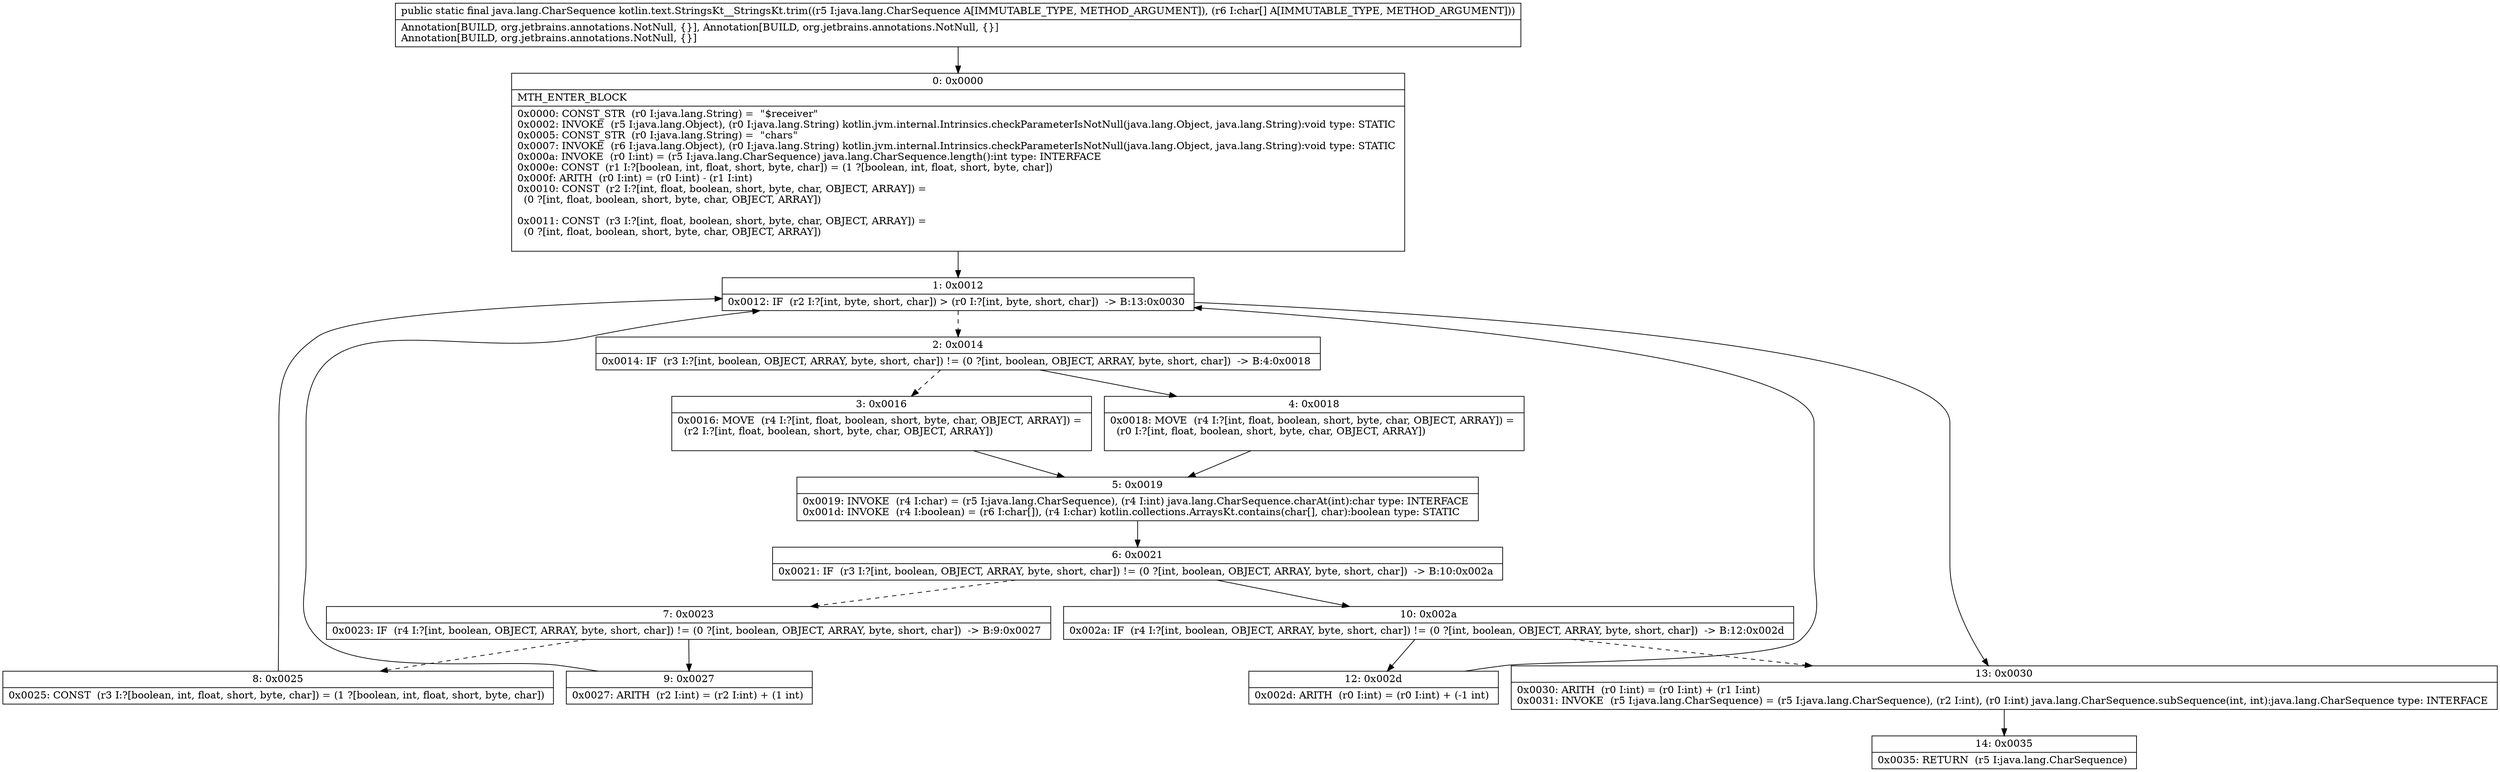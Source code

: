 digraph "CFG forkotlin.text.StringsKt__StringsKt.trim(Ljava\/lang\/CharSequence;[C)Ljava\/lang\/CharSequence;" {
Node_0 [shape=record,label="{0\:\ 0x0000|MTH_ENTER_BLOCK\l|0x0000: CONST_STR  (r0 I:java.lang.String) =  \"$receiver\" \l0x0002: INVOKE  (r5 I:java.lang.Object), (r0 I:java.lang.String) kotlin.jvm.internal.Intrinsics.checkParameterIsNotNull(java.lang.Object, java.lang.String):void type: STATIC \l0x0005: CONST_STR  (r0 I:java.lang.String) =  \"chars\" \l0x0007: INVOKE  (r6 I:java.lang.Object), (r0 I:java.lang.String) kotlin.jvm.internal.Intrinsics.checkParameterIsNotNull(java.lang.Object, java.lang.String):void type: STATIC \l0x000a: INVOKE  (r0 I:int) = (r5 I:java.lang.CharSequence) java.lang.CharSequence.length():int type: INTERFACE \l0x000e: CONST  (r1 I:?[boolean, int, float, short, byte, char]) = (1 ?[boolean, int, float, short, byte, char]) \l0x000f: ARITH  (r0 I:int) = (r0 I:int) \- (r1 I:int) \l0x0010: CONST  (r2 I:?[int, float, boolean, short, byte, char, OBJECT, ARRAY]) = \l  (0 ?[int, float, boolean, short, byte, char, OBJECT, ARRAY])\l \l0x0011: CONST  (r3 I:?[int, float, boolean, short, byte, char, OBJECT, ARRAY]) = \l  (0 ?[int, float, boolean, short, byte, char, OBJECT, ARRAY])\l \l}"];
Node_1 [shape=record,label="{1\:\ 0x0012|0x0012: IF  (r2 I:?[int, byte, short, char]) \> (r0 I:?[int, byte, short, char])  \-\> B:13:0x0030 \l}"];
Node_2 [shape=record,label="{2\:\ 0x0014|0x0014: IF  (r3 I:?[int, boolean, OBJECT, ARRAY, byte, short, char]) != (0 ?[int, boolean, OBJECT, ARRAY, byte, short, char])  \-\> B:4:0x0018 \l}"];
Node_3 [shape=record,label="{3\:\ 0x0016|0x0016: MOVE  (r4 I:?[int, float, boolean, short, byte, char, OBJECT, ARRAY]) = \l  (r2 I:?[int, float, boolean, short, byte, char, OBJECT, ARRAY])\l \l}"];
Node_4 [shape=record,label="{4\:\ 0x0018|0x0018: MOVE  (r4 I:?[int, float, boolean, short, byte, char, OBJECT, ARRAY]) = \l  (r0 I:?[int, float, boolean, short, byte, char, OBJECT, ARRAY])\l \l}"];
Node_5 [shape=record,label="{5\:\ 0x0019|0x0019: INVOKE  (r4 I:char) = (r5 I:java.lang.CharSequence), (r4 I:int) java.lang.CharSequence.charAt(int):char type: INTERFACE \l0x001d: INVOKE  (r4 I:boolean) = (r6 I:char[]), (r4 I:char) kotlin.collections.ArraysKt.contains(char[], char):boolean type: STATIC \l}"];
Node_6 [shape=record,label="{6\:\ 0x0021|0x0021: IF  (r3 I:?[int, boolean, OBJECT, ARRAY, byte, short, char]) != (0 ?[int, boolean, OBJECT, ARRAY, byte, short, char])  \-\> B:10:0x002a \l}"];
Node_7 [shape=record,label="{7\:\ 0x0023|0x0023: IF  (r4 I:?[int, boolean, OBJECT, ARRAY, byte, short, char]) != (0 ?[int, boolean, OBJECT, ARRAY, byte, short, char])  \-\> B:9:0x0027 \l}"];
Node_8 [shape=record,label="{8\:\ 0x0025|0x0025: CONST  (r3 I:?[boolean, int, float, short, byte, char]) = (1 ?[boolean, int, float, short, byte, char]) \l}"];
Node_9 [shape=record,label="{9\:\ 0x0027|0x0027: ARITH  (r2 I:int) = (r2 I:int) + (1 int) \l}"];
Node_10 [shape=record,label="{10\:\ 0x002a|0x002a: IF  (r4 I:?[int, boolean, OBJECT, ARRAY, byte, short, char]) != (0 ?[int, boolean, OBJECT, ARRAY, byte, short, char])  \-\> B:12:0x002d \l}"];
Node_12 [shape=record,label="{12\:\ 0x002d|0x002d: ARITH  (r0 I:int) = (r0 I:int) + (\-1 int) \l}"];
Node_13 [shape=record,label="{13\:\ 0x0030|0x0030: ARITH  (r0 I:int) = (r0 I:int) + (r1 I:int) \l0x0031: INVOKE  (r5 I:java.lang.CharSequence) = (r5 I:java.lang.CharSequence), (r2 I:int), (r0 I:int) java.lang.CharSequence.subSequence(int, int):java.lang.CharSequence type: INTERFACE \l}"];
Node_14 [shape=record,label="{14\:\ 0x0035|0x0035: RETURN  (r5 I:java.lang.CharSequence) \l}"];
MethodNode[shape=record,label="{public static final java.lang.CharSequence kotlin.text.StringsKt__StringsKt.trim((r5 I:java.lang.CharSequence A[IMMUTABLE_TYPE, METHOD_ARGUMENT]), (r6 I:char[] A[IMMUTABLE_TYPE, METHOD_ARGUMENT]))  | Annotation[BUILD, org.jetbrains.annotations.NotNull, \{\}], Annotation[BUILD, org.jetbrains.annotations.NotNull, \{\}]\lAnnotation[BUILD, org.jetbrains.annotations.NotNull, \{\}]\l}"];
MethodNode -> Node_0;
Node_0 -> Node_1;
Node_1 -> Node_2[style=dashed];
Node_1 -> Node_13;
Node_2 -> Node_3[style=dashed];
Node_2 -> Node_4;
Node_3 -> Node_5;
Node_4 -> Node_5;
Node_5 -> Node_6;
Node_6 -> Node_7[style=dashed];
Node_6 -> Node_10;
Node_7 -> Node_8[style=dashed];
Node_7 -> Node_9;
Node_8 -> Node_1;
Node_9 -> Node_1;
Node_10 -> Node_12;
Node_10 -> Node_13[style=dashed];
Node_12 -> Node_1;
Node_13 -> Node_14;
}

